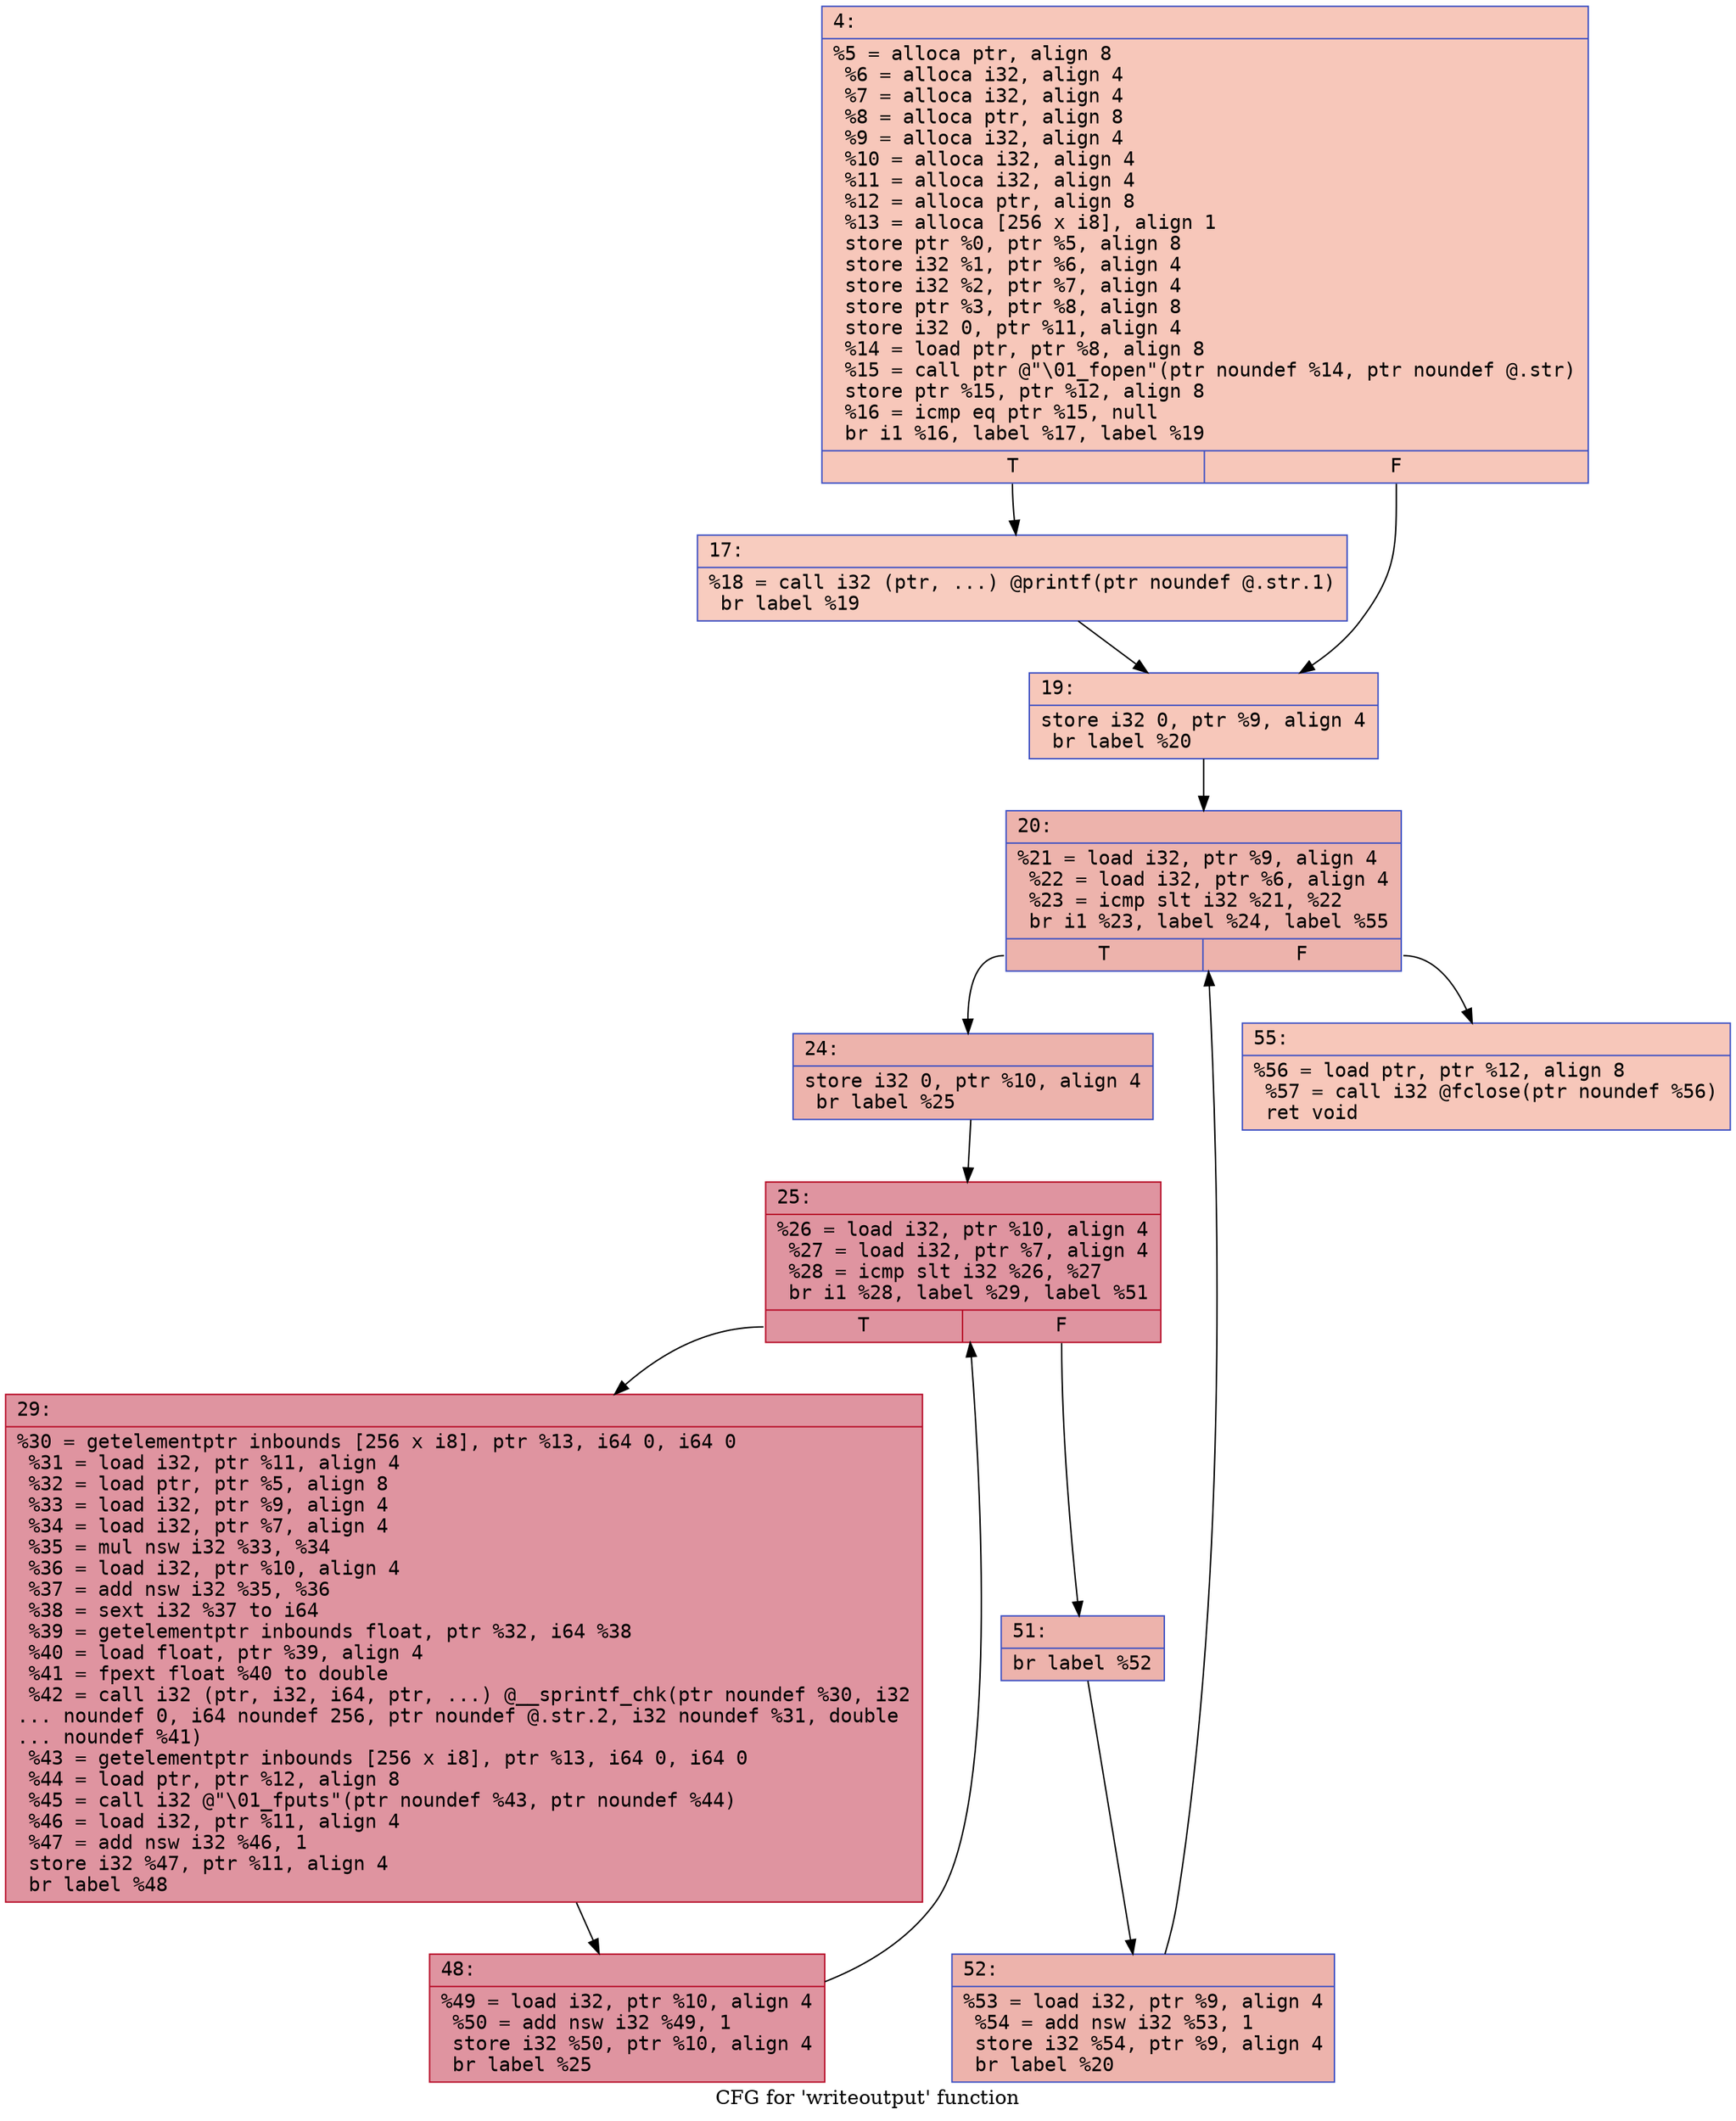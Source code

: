 digraph "CFG for 'writeoutput' function" {
	label="CFG for 'writeoutput' function";

	Node0x600003aa5b80 [shape=record,color="#3d50c3ff", style=filled, fillcolor="#ec7f6370" fontname="Courier",label="{4:\l|  %5 = alloca ptr, align 8\l  %6 = alloca i32, align 4\l  %7 = alloca i32, align 4\l  %8 = alloca ptr, align 8\l  %9 = alloca i32, align 4\l  %10 = alloca i32, align 4\l  %11 = alloca i32, align 4\l  %12 = alloca ptr, align 8\l  %13 = alloca [256 x i8], align 1\l  store ptr %0, ptr %5, align 8\l  store i32 %1, ptr %6, align 4\l  store i32 %2, ptr %7, align 4\l  store ptr %3, ptr %8, align 8\l  store i32 0, ptr %11, align 4\l  %14 = load ptr, ptr %8, align 8\l  %15 = call ptr @\"\\01_fopen\"(ptr noundef %14, ptr noundef @.str)\l  store ptr %15, ptr %12, align 8\l  %16 = icmp eq ptr %15, null\l  br i1 %16, label %17, label %19\l|{<s0>T|<s1>F}}"];
	Node0x600003aa5b80:s0 -> Node0x600003aa5bd0[tooltip="4 -> 17\nProbability 37.50%" ];
	Node0x600003aa5b80:s1 -> Node0x600003aa5c20[tooltip="4 -> 19\nProbability 62.50%" ];
	Node0x600003aa5bd0 [shape=record,color="#3d50c3ff", style=filled, fillcolor="#f08b6e70" fontname="Courier",label="{17:\l|  %18 = call i32 (ptr, ...) @printf(ptr noundef @.str.1)\l  br label %19\l}"];
	Node0x600003aa5bd0 -> Node0x600003aa5c20[tooltip="17 -> 19\nProbability 100.00%" ];
	Node0x600003aa5c20 [shape=record,color="#3d50c3ff", style=filled, fillcolor="#ec7f6370" fontname="Courier",label="{19:\l|  store i32 0, ptr %9, align 4\l  br label %20\l}"];
	Node0x600003aa5c20 -> Node0x600003aa5c70[tooltip="19 -> 20\nProbability 100.00%" ];
	Node0x600003aa5c70 [shape=record,color="#3d50c3ff", style=filled, fillcolor="#d6524470" fontname="Courier",label="{20:\l|  %21 = load i32, ptr %9, align 4\l  %22 = load i32, ptr %6, align 4\l  %23 = icmp slt i32 %21, %22\l  br i1 %23, label %24, label %55\l|{<s0>T|<s1>F}}"];
	Node0x600003aa5c70:s0 -> Node0x600003aa5cc0[tooltip="20 -> 24\nProbability 96.88%" ];
	Node0x600003aa5c70:s1 -> Node0x600003aa5ea0[tooltip="20 -> 55\nProbability 3.12%" ];
	Node0x600003aa5cc0 [shape=record,color="#3d50c3ff", style=filled, fillcolor="#d6524470" fontname="Courier",label="{24:\l|  store i32 0, ptr %10, align 4\l  br label %25\l}"];
	Node0x600003aa5cc0 -> Node0x600003aa5d10[tooltip="24 -> 25\nProbability 100.00%" ];
	Node0x600003aa5d10 [shape=record,color="#b70d28ff", style=filled, fillcolor="#b70d2870" fontname="Courier",label="{25:\l|  %26 = load i32, ptr %10, align 4\l  %27 = load i32, ptr %7, align 4\l  %28 = icmp slt i32 %26, %27\l  br i1 %28, label %29, label %51\l|{<s0>T|<s1>F}}"];
	Node0x600003aa5d10:s0 -> Node0x600003aa5d60[tooltip="25 -> 29\nProbability 96.88%" ];
	Node0x600003aa5d10:s1 -> Node0x600003aa5e00[tooltip="25 -> 51\nProbability 3.12%" ];
	Node0x600003aa5d60 [shape=record,color="#b70d28ff", style=filled, fillcolor="#b70d2870" fontname="Courier",label="{29:\l|  %30 = getelementptr inbounds [256 x i8], ptr %13, i64 0, i64 0\l  %31 = load i32, ptr %11, align 4\l  %32 = load ptr, ptr %5, align 8\l  %33 = load i32, ptr %9, align 4\l  %34 = load i32, ptr %7, align 4\l  %35 = mul nsw i32 %33, %34\l  %36 = load i32, ptr %10, align 4\l  %37 = add nsw i32 %35, %36\l  %38 = sext i32 %37 to i64\l  %39 = getelementptr inbounds float, ptr %32, i64 %38\l  %40 = load float, ptr %39, align 4\l  %41 = fpext float %40 to double\l  %42 = call i32 (ptr, i32, i64, ptr, ...) @__sprintf_chk(ptr noundef %30, i32\l... noundef 0, i64 noundef 256, ptr noundef @.str.2, i32 noundef %31, double\l... noundef %41)\l  %43 = getelementptr inbounds [256 x i8], ptr %13, i64 0, i64 0\l  %44 = load ptr, ptr %12, align 8\l  %45 = call i32 @\"\\01_fputs\"(ptr noundef %43, ptr noundef %44)\l  %46 = load i32, ptr %11, align 4\l  %47 = add nsw i32 %46, 1\l  store i32 %47, ptr %11, align 4\l  br label %48\l}"];
	Node0x600003aa5d60 -> Node0x600003aa5db0[tooltip="29 -> 48\nProbability 100.00%" ];
	Node0x600003aa5db0 [shape=record,color="#b70d28ff", style=filled, fillcolor="#b70d2870" fontname="Courier",label="{48:\l|  %49 = load i32, ptr %10, align 4\l  %50 = add nsw i32 %49, 1\l  store i32 %50, ptr %10, align 4\l  br label %25\l}"];
	Node0x600003aa5db0 -> Node0x600003aa5d10[tooltip="48 -> 25\nProbability 100.00%" ];
	Node0x600003aa5e00 [shape=record,color="#3d50c3ff", style=filled, fillcolor="#d6524470" fontname="Courier",label="{51:\l|  br label %52\l}"];
	Node0x600003aa5e00 -> Node0x600003aa5e50[tooltip="51 -> 52\nProbability 100.00%" ];
	Node0x600003aa5e50 [shape=record,color="#3d50c3ff", style=filled, fillcolor="#d6524470" fontname="Courier",label="{52:\l|  %53 = load i32, ptr %9, align 4\l  %54 = add nsw i32 %53, 1\l  store i32 %54, ptr %9, align 4\l  br label %20\l}"];
	Node0x600003aa5e50 -> Node0x600003aa5c70[tooltip="52 -> 20\nProbability 100.00%" ];
	Node0x600003aa5ea0 [shape=record,color="#3d50c3ff", style=filled, fillcolor="#ec7f6370" fontname="Courier",label="{55:\l|  %56 = load ptr, ptr %12, align 8\l  %57 = call i32 @fclose(ptr noundef %56)\l  ret void\l}"];
}
